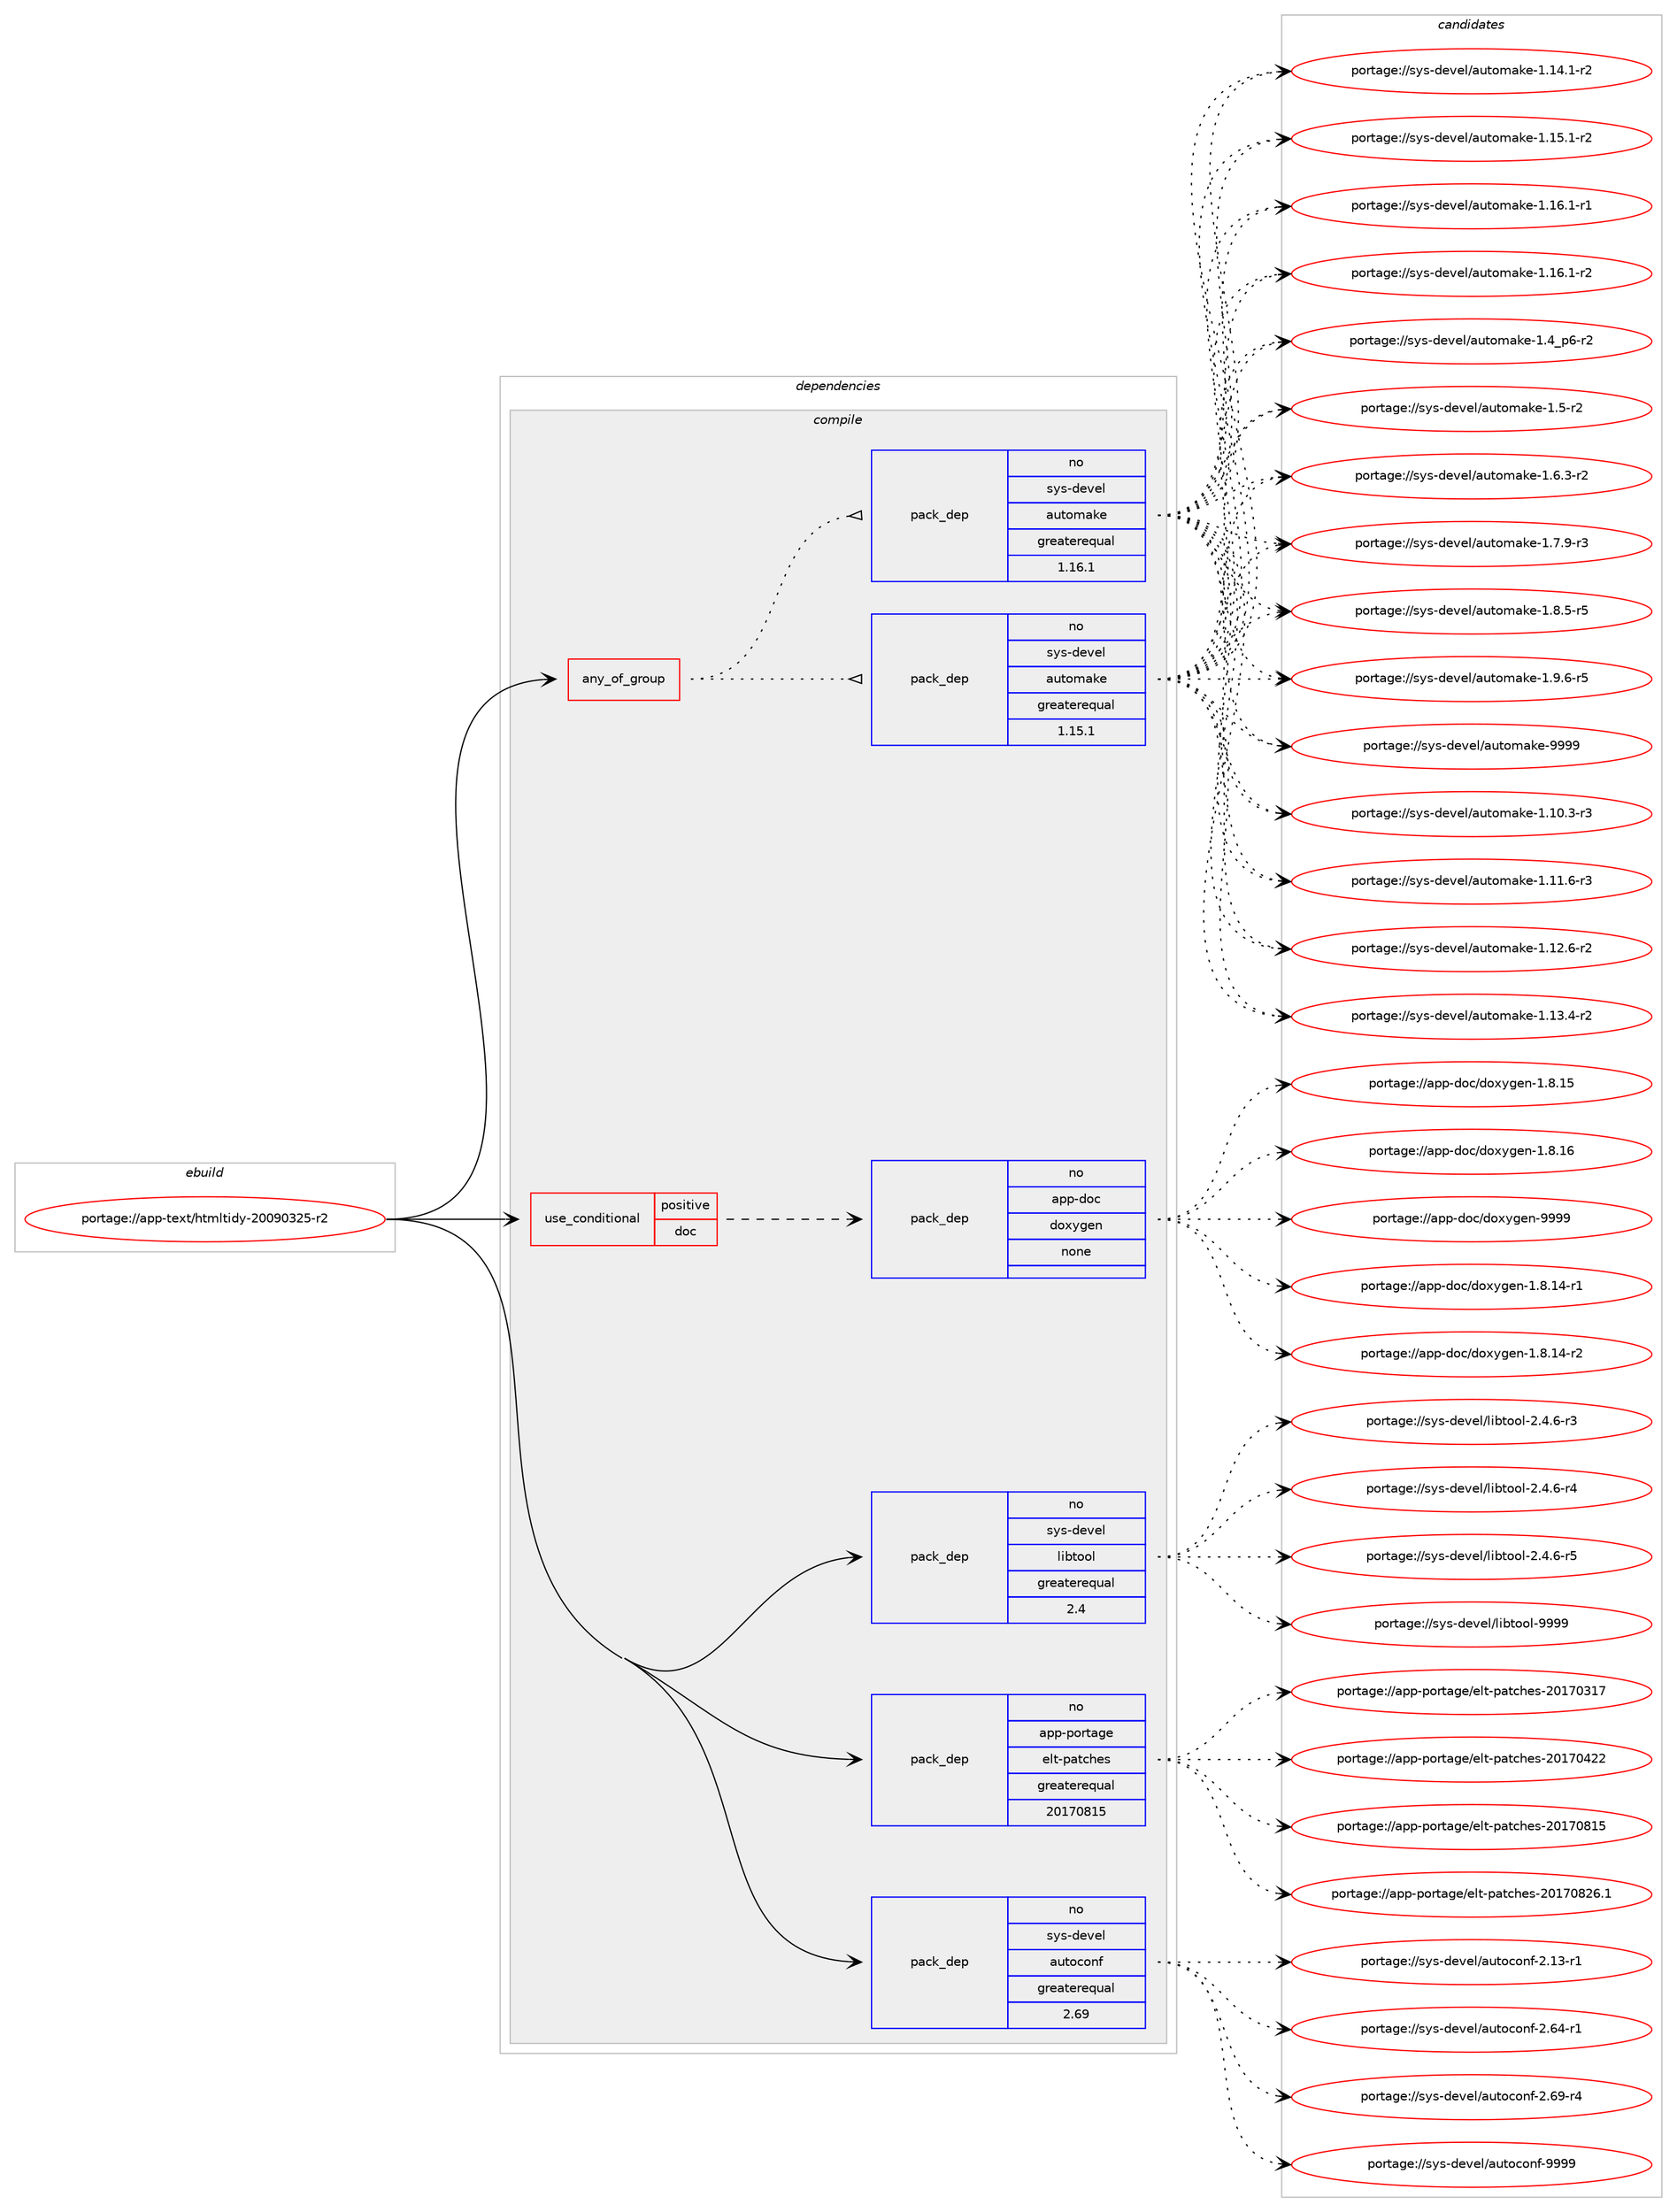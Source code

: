 digraph prolog {

# *************
# Graph options
# *************

newrank=true;
concentrate=true;
compound=true;
graph [rankdir=LR,fontname=Helvetica,fontsize=10,ranksep=1.5];#, ranksep=2.5, nodesep=0.2];
edge  [arrowhead=vee];
node  [fontname=Helvetica,fontsize=10];

# **********
# The ebuild
# **********

subgraph cluster_leftcol {
color=gray;
rank=same;
label=<<i>ebuild</i>>;
id [label="portage://app-text/htmltidy-20090325-r2", color=red, width=4, href="../app-text/htmltidy-20090325-r2.svg"];
}

# ****************
# The dependencies
# ****************

subgraph cluster_midcol {
color=gray;
label=<<i>dependencies</i>>;
subgraph cluster_compile {
fillcolor="#eeeeee";
style=filled;
label=<<i>compile</i>>;
subgraph any734 {
dependency44787 [label=<<TABLE BORDER="0" CELLBORDER="1" CELLSPACING="0" CELLPADDING="4"><TR><TD CELLPADDING="10">any_of_group</TD></TR></TABLE>>, shape=none, color=red];subgraph pack33098 {
dependency44788 [label=<<TABLE BORDER="0" CELLBORDER="1" CELLSPACING="0" CELLPADDING="4" WIDTH="220"><TR><TD ROWSPAN="6" CELLPADDING="30">pack_dep</TD></TR><TR><TD WIDTH="110">no</TD></TR><TR><TD>sys-devel</TD></TR><TR><TD>automake</TD></TR><TR><TD>greaterequal</TD></TR><TR><TD>1.16.1</TD></TR></TABLE>>, shape=none, color=blue];
}
dependency44787:e -> dependency44788:w [weight=20,style="dotted",arrowhead="oinv"];
subgraph pack33099 {
dependency44789 [label=<<TABLE BORDER="0" CELLBORDER="1" CELLSPACING="0" CELLPADDING="4" WIDTH="220"><TR><TD ROWSPAN="6" CELLPADDING="30">pack_dep</TD></TR><TR><TD WIDTH="110">no</TD></TR><TR><TD>sys-devel</TD></TR><TR><TD>automake</TD></TR><TR><TD>greaterequal</TD></TR><TR><TD>1.15.1</TD></TR></TABLE>>, shape=none, color=blue];
}
dependency44787:e -> dependency44789:w [weight=20,style="dotted",arrowhead="oinv"];
}
id:e -> dependency44787:w [weight=20,style="solid",arrowhead="vee"];
subgraph cond10931 {
dependency44790 [label=<<TABLE BORDER="0" CELLBORDER="1" CELLSPACING="0" CELLPADDING="4"><TR><TD ROWSPAN="3" CELLPADDING="10">use_conditional</TD></TR><TR><TD>positive</TD></TR><TR><TD>doc</TD></TR></TABLE>>, shape=none, color=red];
subgraph pack33100 {
dependency44791 [label=<<TABLE BORDER="0" CELLBORDER="1" CELLSPACING="0" CELLPADDING="4" WIDTH="220"><TR><TD ROWSPAN="6" CELLPADDING="30">pack_dep</TD></TR><TR><TD WIDTH="110">no</TD></TR><TR><TD>app-doc</TD></TR><TR><TD>doxygen</TD></TR><TR><TD>none</TD></TR><TR><TD></TD></TR></TABLE>>, shape=none, color=blue];
}
dependency44790:e -> dependency44791:w [weight=20,style="dashed",arrowhead="vee"];
}
id:e -> dependency44790:w [weight=20,style="solid",arrowhead="vee"];
subgraph pack33101 {
dependency44792 [label=<<TABLE BORDER="0" CELLBORDER="1" CELLSPACING="0" CELLPADDING="4" WIDTH="220"><TR><TD ROWSPAN="6" CELLPADDING="30">pack_dep</TD></TR><TR><TD WIDTH="110">no</TD></TR><TR><TD>app-portage</TD></TR><TR><TD>elt-patches</TD></TR><TR><TD>greaterequal</TD></TR><TR><TD>20170815</TD></TR></TABLE>>, shape=none, color=blue];
}
id:e -> dependency44792:w [weight=20,style="solid",arrowhead="vee"];
subgraph pack33102 {
dependency44793 [label=<<TABLE BORDER="0" CELLBORDER="1" CELLSPACING="0" CELLPADDING="4" WIDTH="220"><TR><TD ROWSPAN="6" CELLPADDING="30">pack_dep</TD></TR><TR><TD WIDTH="110">no</TD></TR><TR><TD>sys-devel</TD></TR><TR><TD>autoconf</TD></TR><TR><TD>greaterequal</TD></TR><TR><TD>2.69</TD></TR></TABLE>>, shape=none, color=blue];
}
id:e -> dependency44793:w [weight=20,style="solid",arrowhead="vee"];
subgraph pack33103 {
dependency44794 [label=<<TABLE BORDER="0" CELLBORDER="1" CELLSPACING="0" CELLPADDING="4" WIDTH="220"><TR><TD ROWSPAN="6" CELLPADDING="30">pack_dep</TD></TR><TR><TD WIDTH="110">no</TD></TR><TR><TD>sys-devel</TD></TR><TR><TD>libtool</TD></TR><TR><TD>greaterequal</TD></TR><TR><TD>2.4</TD></TR></TABLE>>, shape=none, color=blue];
}
id:e -> dependency44794:w [weight=20,style="solid",arrowhead="vee"];
}
subgraph cluster_compileandrun {
fillcolor="#eeeeee";
style=filled;
label=<<i>compile and run</i>>;
}
subgraph cluster_run {
fillcolor="#eeeeee";
style=filled;
label=<<i>run</i>>;
}
}

# **************
# The candidates
# **************

subgraph cluster_choices {
rank=same;
color=gray;
label=<<i>candidates</i>>;

subgraph choice33098 {
color=black;
nodesep=1;
choiceportage11512111545100101118101108479711711611110997107101454946494846514511451 [label="portage://sys-devel/automake-1.10.3-r3", color=red, width=4,href="../sys-devel/automake-1.10.3-r3.svg"];
choiceportage11512111545100101118101108479711711611110997107101454946494946544511451 [label="portage://sys-devel/automake-1.11.6-r3", color=red, width=4,href="../sys-devel/automake-1.11.6-r3.svg"];
choiceportage11512111545100101118101108479711711611110997107101454946495046544511450 [label="portage://sys-devel/automake-1.12.6-r2", color=red, width=4,href="../sys-devel/automake-1.12.6-r2.svg"];
choiceportage11512111545100101118101108479711711611110997107101454946495146524511450 [label="portage://sys-devel/automake-1.13.4-r2", color=red, width=4,href="../sys-devel/automake-1.13.4-r2.svg"];
choiceportage11512111545100101118101108479711711611110997107101454946495246494511450 [label="portage://sys-devel/automake-1.14.1-r2", color=red, width=4,href="../sys-devel/automake-1.14.1-r2.svg"];
choiceportage11512111545100101118101108479711711611110997107101454946495346494511450 [label="portage://sys-devel/automake-1.15.1-r2", color=red, width=4,href="../sys-devel/automake-1.15.1-r2.svg"];
choiceportage11512111545100101118101108479711711611110997107101454946495446494511449 [label="portage://sys-devel/automake-1.16.1-r1", color=red, width=4,href="../sys-devel/automake-1.16.1-r1.svg"];
choiceportage11512111545100101118101108479711711611110997107101454946495446494511450 [label="portage://sys-devel/automake-1.16.1-r2", color=red, width=4,href="../sys-devel/automake-1.16.1-r2.svg"];
choiceportage115121115451001011181011084797117116111109971071014549465295112544511450 [label="portage://sys-devel/automake-1.4_p6-r2", color=red, width=4,href="../sys-devel/automake-1.4_p6-r2.svg"];
choiceportage11512111545100101118101108479711711611110997107101454946534511450 [label="portage://sys-devel/automake-1.5-r2", color=red, width=4,href="../sys-devel/automake-1.5-r2.svg"];
choiceportage115121115451001011181011084797117116111109971071014549465446514511450 [label="portage://sys-devel/automake-1.6.3-r2", color=red, width=4,href="../sys-devel/automake-1.6.3-r2.svg"];
choiceportage115121115451001011181011084797117116111109971071014549465546574511451 [label="portage://sys-devel/automake-1.7.9-r3", color=red, width=4,href="../sys-devel/automake-1.7.9-r3.svg"];
choiceportage115121115451001011181011084797117116111109971071014549465646534511453 [label="portage://sys-devel/automake-1.8.5-r5", color=red, width=4,href="../sys-devel/automake-1.8.5-r5.svg"];
choiceportage115121115451001011181011084797117116111109971071014549465746544511453 [label="portage://sys-devel/automake-1.9.6-r5", color=red, width=4,href="../sys-devel/automake-1.9.6-r5.svg"];
choiceportage115121115451001011181011084797117116111109971071014557575757 [label="portage://sys-devel/automake-9999", color=red, width=4,href="../sys-devel/automake-9999.svg"];
dependency44788:e -> choiceportage11512111545100101118101108479711711611110997107101454946494846514511451:w [style=dotted,weight="100"];
dependency44788:e -> choiceportage11512111545100101118101108479711711611110997107101454946494946544511451:w [style=dotted,weight="100"];
dependency44788:e -> choiceportage11512111545100101118101108479711711611110997107101454946495046544511450:w [style=dotted,weight="100"];
dependency44788:e -> choiceportage11512111545100101118101108479711711611110997107101454946495146524511450:w [style=dotted,weight="100"];
dependency44788:e -> choiceportage11512111545100101118101108479711711611110997107101454946495246494511450:w [style=dotted,weight="100"];
dependency44788:e -> choiceportage11512111545100101118101108479711711611110997107101454946495346494511450:w [style=dotted,weight="100"];
dependency44788:e -> choiceportage11512111545100101118101108479711711611110997107101454946495446494511449:w [style=dotted,weight="100"];
dependency44788:e -> choiceportage11512111545100101118101108479711711611110997107101454946495446494511450:w [style=dotted,weight="100"];
dependency44788:e -> choiceportage115121115451001011181011084797117116111109971071014549465295112544511450:w [style=dotted,weight="100"];
dependency44788:e -> choiceportage11512111545100101118101108479711711611110997107101454946534511450:w [style=dotted,weight="100"];
dependency44788:e -> choiceportage115121115451001011181011084797117116111109971071014549465446514511450:w [style=dotted,weight="100"];
dependency44788:e -> choiceportage115121115451001011181011084797117116111109971071014549465546574511451:w [style=dotted,weight="100"];
dependency44788:e -> choiceportage115121115451001011181011084797117116111109971071014549465646534511453:w [style=dotted,weight="100"];
dependency44788:e -> choiceportage115121115451001011181011084797117116111109971071014549465746544511453:w [style=dotted,weight="100"];
dependency44788:e -> choiceportage115121115451001011181011084797117116111109971071014557575757:w [style=dotted,weight="100"];
}
subgraph choice33099 {
color=black;
nodesep=1;
choiceportage11512111545100101118101108479711711611110997107101454946494846514511451 [label="portage://sys-devel/automake-1.10.3-r3", color=red, width=4,href="../sys-devel/automake-1.10.3-r3.svg"];
choiceportage11512111545100101118101108479711711611110997107101454946494946544511451 [label="portage://sys-devel/automake-1.11.6-r3", color=red, width=4,href="../sys-devel/automake-1.11.6-r3.svg"];
choiceportage11512111545100101118101108479711711611110997107101454946495046544511450 [label="portage://sys-devel/automake-1.12.6-r2", color=red, width=4,href="../sys-devel/automake-1.12.6-r2.svg"];
choiceportage11512111545100101118101108479711711611110997107101454946495146524511450 [label="portage://sys-devel/automake-1.13.4-r2", color=red, width=4,href="../sys-devel/automake-1.13.4-r2.svg"];
choiceportage11512111545100101118101108479711711611110997107101454946495246494511450 [label="portage://sys-devel/automake-1.14.1-r2", color=red, width=4,href="../sys-devel/automake-1.14.1-r2.svg"];
choiceportage11512111545100101118101108479711711611110997107101454946495346494511450 [label="portage://sys-devel/automake-1.15.1-r2", color=red, width=4,href="../sys-devel/automake-1.15.1-r2.svg"];
choiceportage11512111545100101118101108479711711611110997107101454946495446494511449 [label="portage://sys-devel/automake-1.16.1-r1", color=red, width=4,href="../sys-devel/automake-1.16.1-r1.svg"];
choiceportage11512111545100101118101108479711711611110997107101454946495446494511450 [label="portage://sys-devel/automake-1.16.1-r2", color=red, width=4,href="../sys-devel/automake-1.16.1-r2.svg"];
choiceportage115121115451001011181011084797117116111109971071014549465295112544511450 [label="portage://sys-devel/automake-1.4_p6-r2", color=red, width=4,href="../sys-devel/automake-1.4_p6-r2.svg"];
choiceportage11512111545100101118101108479711711611110997107101454946534511450 [label="portage://sys-devel/automake-1.5-r2", color=red, width=4,href="../sys-devel/automake-1.5-r2.svg"];
choiceportage115121115451001011181011084797117116111109971071014549465446514511450 [label="portage://sys-devel/automake-1.6.3-r2", color=red, width=4,href="../sys-devel/automake-1.6.3-r2.svg"];
choiceportage115121115451001011181011084797117116111109971071014549465546574511451 [label="portage://sys-devel/automake-1.7.9-r3", color=red, width=4,href="../sys-devel/automake-1.7.9-r3.svg"];
choiceportage115121115451001011181011084797117116111109971071014549465646534511453 [label="portage://sys-devel/automake-1.8.5-r5", color=red, width=4,href="../sys-devel/automake-1.8.5-r5.svg"];
choiceportage115121115451001011181011084797117116111109971071014549465746544511453 [label="portage://sys-devel/automake-1.9.6-r5", color=red, width=4,href="../sys-devel/automake-1.9.6-r5.svg"];
choiceportage115121115451001011181011084797117116111109971071014557575757 [label="portage://sys-devel/automake-9999", color=red, width=4,href="../sys-devel/automake-9999.svg"];
dependency44789:e -> choiceportage11512111545100101118101108479711711611110997107101454946494846514511451:w [style=dotted,weight="100"];
dependency44789:e -> choiceportage11512111545100101118101108479711711611110997107101454946494946544511451:w [style=dotted,weight="100"];
dependency44789:e -> choiceportage11512111545100101118101108479711711611110997107101454946495046544511450:w [style=dotted,weight="100"];
dependency44789:e -> choiceportage11512111545100101118101108479711711611110997107101454946495146524511450:w [style=dotted,weight="100"];
dependency44789:e -> choiceportage11512111545100101118101108479711711611110997107101454946495246494511450:w [style=dotted,weight="100"];
dependency44789:e -> choiceportage11512111545100101118101108479711711611110997107101454946495346494511450:w [style=dotted,weight="100"];
dependency44789:e -> choiceportage11512111545100101118101108479711711611110997107101454946495446494511449:w [style=dotted,weight="100"];
dependency44789:e -> choiceportage11512111545100101118101108479711711611110997107101454946495446494511450:w [style=dotted,weight="100"];
dependency44789:e -> choiceportage115121115451001011181011084797117116111109971071014549465295112544511450:w [style=dotted,weight="100"];
dependency44789:e -> choiceportage11512111545100101118101108479711711611110997107101454946534511450:w [style=dotted,weight="100"];
dependency44789:e -> choiceportage115121115451001011181011084797117116111109971071014549465446514511450:w [style=dotted,weight="100"];
dependency44789:e -> choiceportage115121115451001011181011084797117116111109971071014549465546574511451:w [style=dotted,weight="100"];
dependency44789:e -> choiceportage115121115451001011181011084797117116111109971071014549465646534511453:w [style=dotted,weight="100"];
dependency44789:e -> choiceportage115121115451001011181011084797117116111109971071014549465746544511453:w [style=dotted,weight="100"];
dependency44789:e -> choiceportage115121115451001011181011084797117116111109971071014557575757:w [style=dotted,weight="100"];
}
subgraph choice33100 {
color=black;
nodesep=1;
choiceportage97112112451001119947100111120121103101110454946564649524511449 [label="portage://app-doc/doxygen-1.8.14-r1", color=red, width=4,href="../app-doc/doxygen-1.8.14-r1.svg"];
choiceportage97112112451001119947100111120121103101110454946564649524511450 [label="portage://app-doc/doxygen-1.8.14-r2", color=red, width=4,href="../app-doc/doxygen-1.8.14-r2.svg"];
choiceportage9711211245100111994710011112012110310111045494656464953 [label="portage://app-doc/doxygen-1.8.15", color=red, width=4,href="../app-doc/doxygen-1.8.15.svg"];
choiceportage9711211245100111994710011112012110310111045494656464954 [label="portage://app-doc/doxygen-1.8.16", color=red, width=4,href="../app-doc/doxygen-1.8.16.svg"];
choiceportage971121124510011199471001111201211031011104557575757 [label="portage://app-doc/doxygen-9999", color=red, width=4,href="../app-doc/doxygen-9999.svg"];
dependency44791:e -> choiceportage97112112451001119947100111120121103101110454946564649524511449:w [style=dotted,weight="100"];
dependency44791:e -> choiceportage97112112451001119947100111120121103101110454946564649524511450:w [style=dotted,weight="100"];
dependency44791:e -> choiceportage9711211245100111994710011112012110310111045494656464953:w [style=dotted,weight="100"];
dependency44791:e -> choiceportage9711211245100111994710011112012110310111045494656464954:w [style=dotted,weight="100"];
dependency44791:e -> choiceportage971121124510011199471001111201211031011104557575757:w [style=dotted,weight="100"];
}
subgraph choice33101 {
color=black;
nodesep=1;
choiceportage97112112451121111141169710310147101108116451129711699104101115455048495548514955 [label="portage://app-portage/elt-patches-20170317", color=red, width=4,href="../app-portage/elt-patches-20170317.svg"];
choiceportage97112112451121111141169710310147101108116451129711699104101115455048495548525050 [label="portage://app-portage/elt-patches-20170422", color=red, width=4,href="../app-portage/elt-patches-20170422.svg"];
choiceportage97112112451121111141169710310147101108116451129711699104101115455048495548564953 [label="portage://app-portage/elt-patches-20170815", color=red, width=4,href="../app-portage/elt-patches-20170815.svg"];
choiceportage971121124511211111411697103101471011081164511297116991041011154550484955485650544649 [label="portage://app-portage/elt-patches-20170826.1", color=red, width=4,href="../app-portage/elt-patches-20170826.1.svg"];
dependency44792:e -> choiceportage97112112451121111141169710310147101108116451129711699104101115455048495548514955:w [style=dotted,weight="100"];
dependency44792:e -> choiceportage97112112451121111141169710310147101108116451129711699104101115455048495548525050:w [style=dotted,weight="100"];
dependency44792:e -> choiceportage97112112451121111141169710310147101108116451129711699104101115455048495548564953:w [style=dotted,weight="100"];
dependency44792:e -> choiceportage971121124511211111411697103101471011081164511297116991041011154550484955485650544649:w [style=dotted,weight="100"];
}
subgraph choice33102 {
color=black;
nodesep=1;
choiceportage1151211154510010111810110847971171161119911111010245504649514511449 [label="portage://sys-devel/autoconf-2.13-r1", color=red, width=4,href="../sys-devel/autoconf-2.13-r1.svg"];
choiceportage1151211154510010111810110847971171161119911111010245504654524511449 [label="portage://sys-devel/autoconf-2.64-r1", color=red, width=4,href="../sys-devel/autoconf-2.64-r1.svg"];
choiceportage1151211154510010111810110847971171161119911111010245504654574511452 [label="portage://sys-devel/autoconf-2.69-r4", color=red, width=4,href="../sys-devel/autoconf-2.69-r4.svg"];
choiceportage115121115451001011181011084797117116111991111101024557575757 [label="portage://sys-devel/autoconf-9999", color=red, width=4,href="../sys-devel/autoconf-9999.svg"];
dependency44793:e -> choiceportage1151211154510010111810110847971171161119911111010245504649514511449:w [style=dotted,weight="100"];
dependency44793:e -> choiceportage1151211154510010111810110847971171161119911111010245504654524511449:w [style=dotted,weight="100"];
dependency44793:e -> choiceportage1151211154510010111810110847971171161119911111010245504654574511452:w [style=dotted,weight="100"];
dependency44793:e -> choiceportage115121115451001011181011084797117116111991111101024557575757:w [style=dotted,weight="100"];
}
subgraph choice33103 {
color=black;
nodesep=1;
choiceportage1151211154510010111810110847108105981161111111084550465246544511451 [label="portage://sys-devel/libtool-2.4.6-r3", color=red, width=4,href="../sys-devel/libtool-2.4.6-r3.svg"];
choiceportage1151211154510010111810110847108105981161111111084550465246544511452 [label="portage://sys-devel/libtool-2.4.6-r4", color=red, width=4,href="../sys-devel/libtool-2.4.6-r4.svg"];
choiceportage1151211154510010111810110847108105981161111111084550465246544511453 [label="portage://sys-devel/libtool-2.4.6-r5", color=red, width=4,href="../sys-devel/libtool-2.4.6-r5.svg"];
choiceportage1151211154510010111810110847108105981161111111084557575757 [label="portage://sys-devel/libtool-9999", color=red, width=4,href="../sys-devel/libtool-9999.svg"];
dependency44794:e -> choiceportage1151211154510010111810110847108105981161111111084550465246544511451:w [style=dotted,weight="100"];
dependency44794:e -> choiceportage1151211154510010111810110847108105981161111111084550465246544511452:w [style=dotted,weight="100"];
dependency44794:e -> choiceportage1151211154510010111810110847108105981161111111084550465246544511453:w [style=dotted,weight="100"];
dependency44794:e -> choiceportage1151211154510010111810110847108105981161111111084557575757:w [style=dotted,weight="100"];
}
}

}

